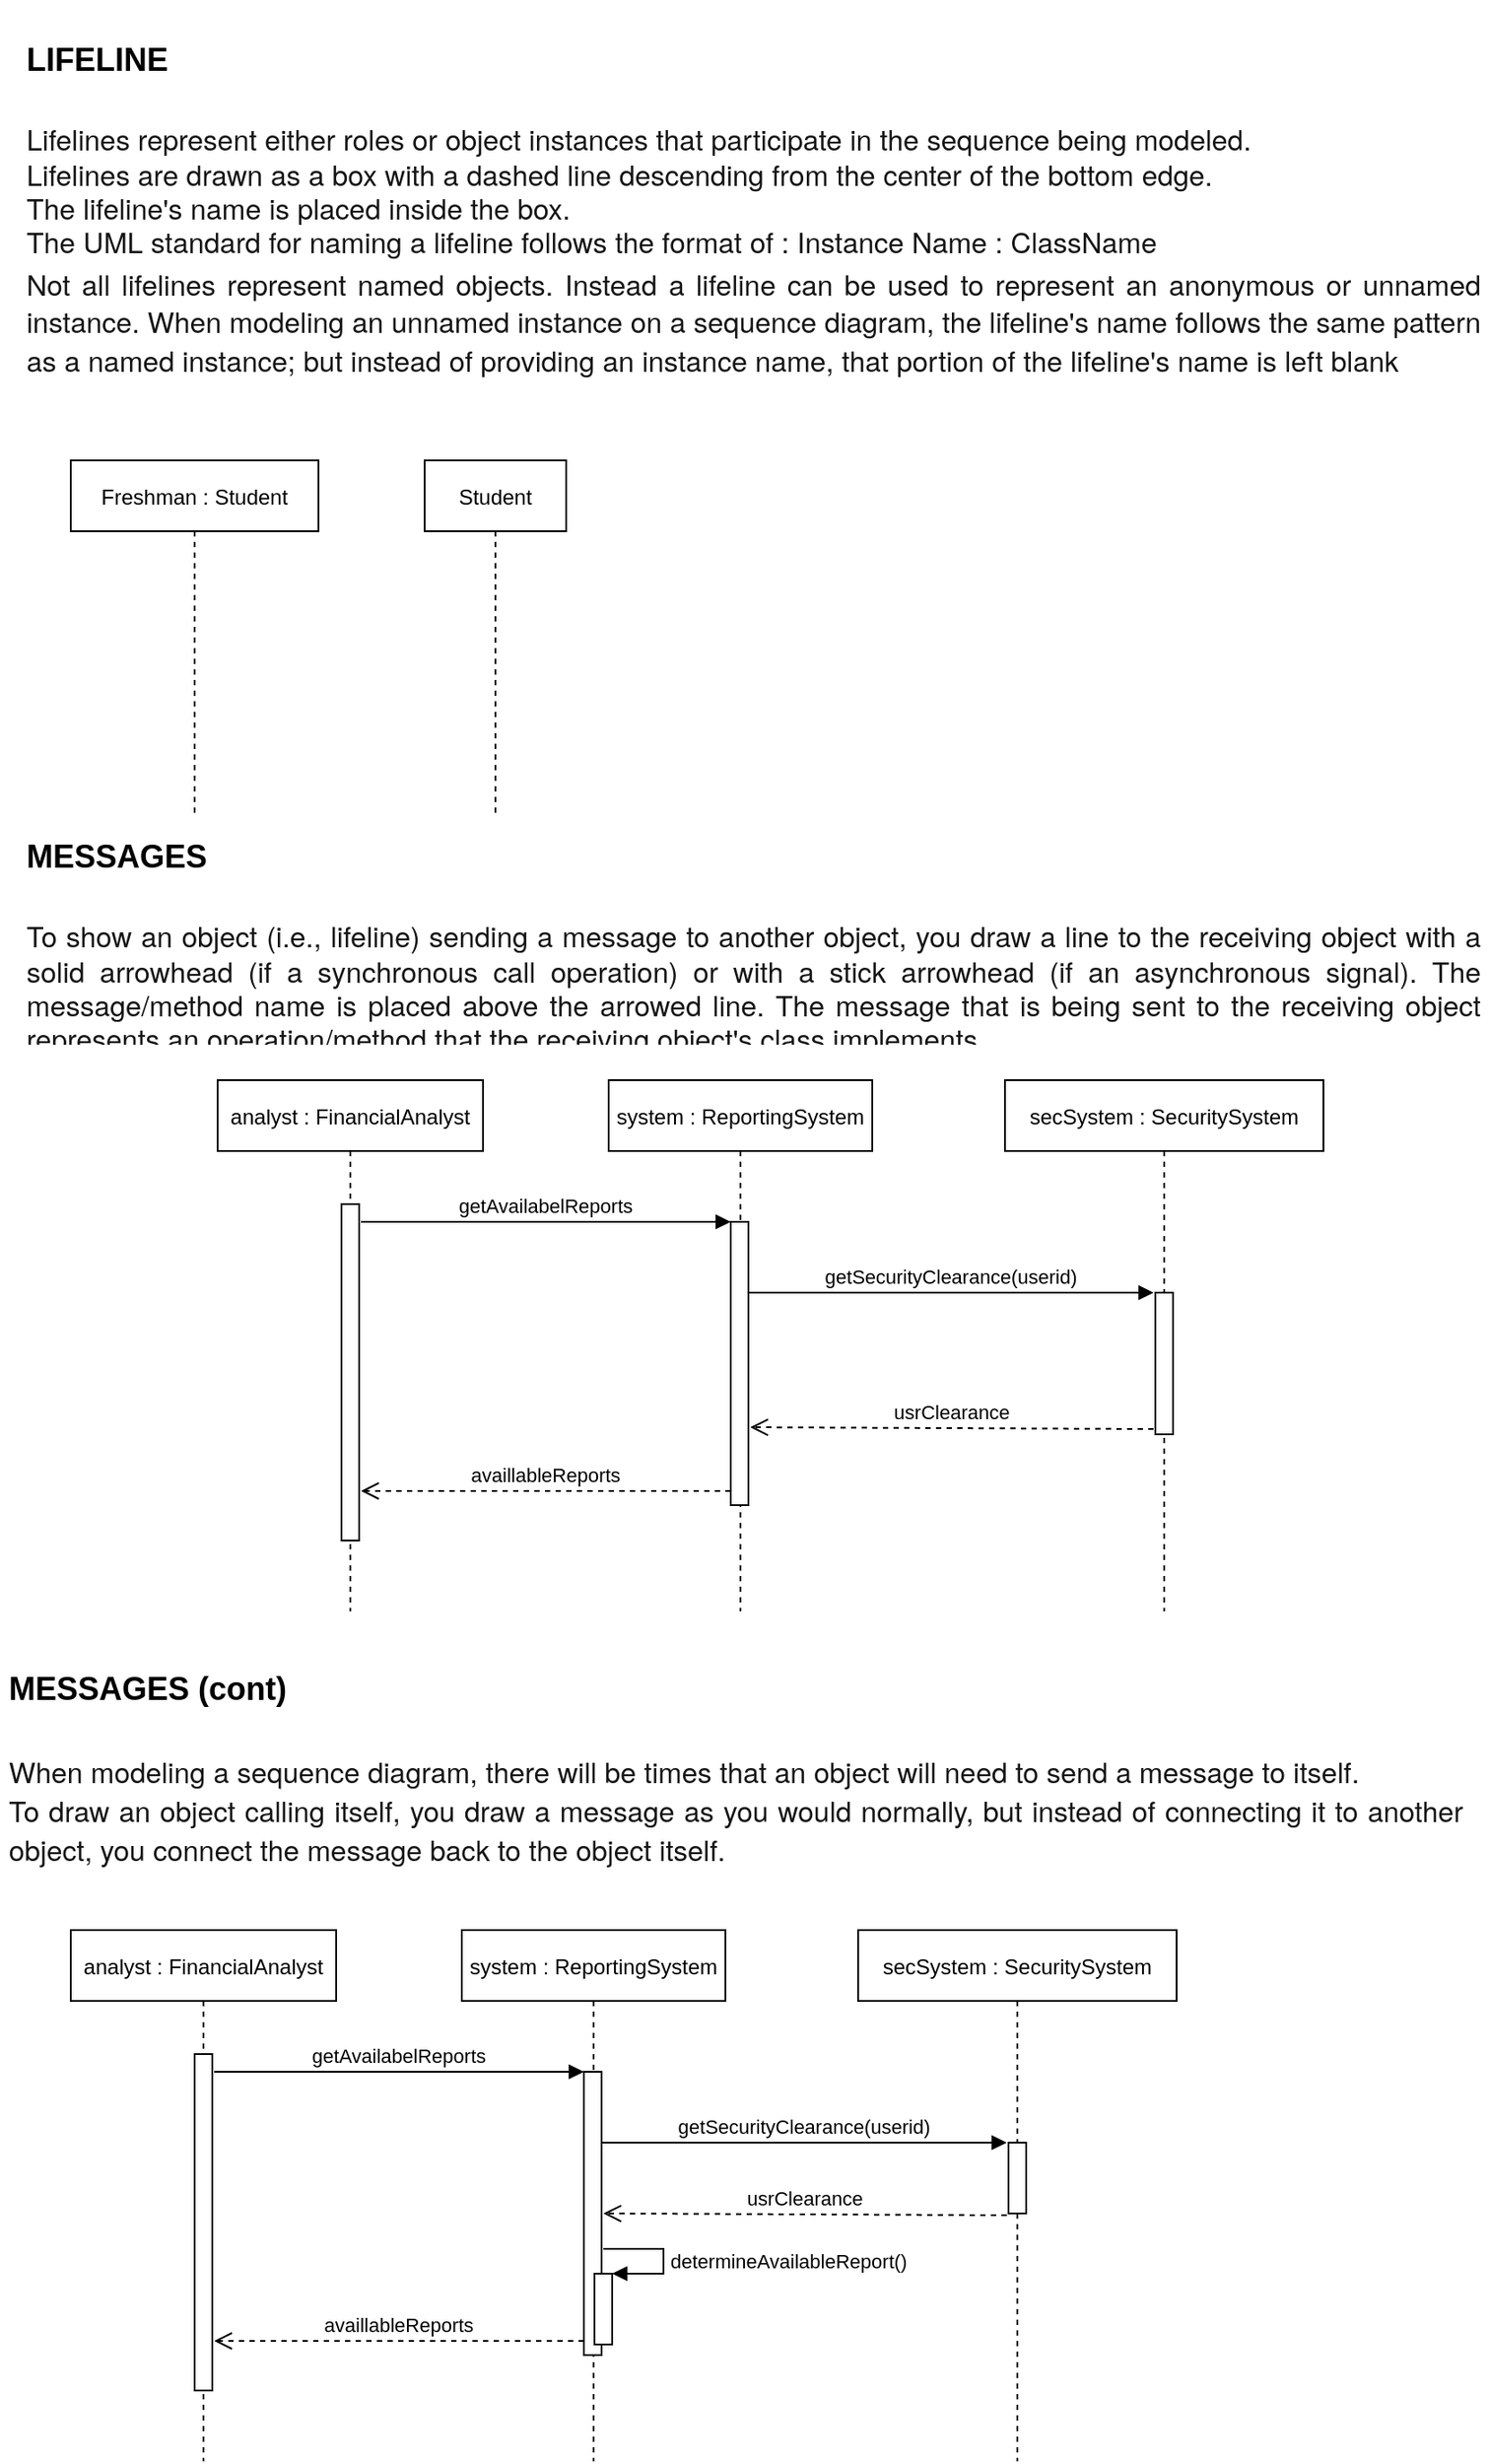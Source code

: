 <mxfile version="18.0.3" type="github">
  <diagram id="kgpKYQtTHZ0yAKxKKP6v" name="Page-1">
    <mxGraphModel dx="1422" dy="1894" grid="1" gridSize="10" guides="1" tooltips="1" connect="1" arrows="1" fold="1" page="1" pageScale="1" pageWidth="850" pageHeight="1100" math="0" shadow="0">
      <root>
        <mxCell id="0" />
        <mxCell id="1" parent="0" />
        <mxCell id="3nuBFxr9cyL0pnOWT2aG-1" value="analyst : FinancialAnalyst" style="shape=umlLifeline;perimeter=lifelinePerimeter;container=1;collapsible=0;recursiveResize=0;rounded=0;shadow=0;strokeWidth=1;" parent="1" vertex="1">
          <mxGeometry x="123" y="-440" width="150" height="300" as="geometry" />
        </mxCell>
        <mxCell id="3nuBFxr9cyL0pnOWT2aG-2" value="" style="points=[];perimeter=orthogonalPerimeter;rounded=0;shadow=0;strokeWidth=1;" parent="3nuBFxr9cyL0pnOWT2aG-1" vertex="1">
          <mxGeometry x="70" y="70" width="10" height="190" as="geometry" />
        </mxCell>
        <mxCell id="3nuBFxr9cyL0pnOWT2aG-5" value="system : ReportingSystem" style="shape=umlLifeline;perimeter=lifelinePerimeter;container=1;collapsible=0;recursiveResize=0;rounded=0;shadow=0;strokeWidth=1;" parent="1" vertex="1">
          <mxGeometry x="344" y="-440" width="149" height="300" as="geometry" />
        </mxCell>
        <mxCell id="3nuBFxr9cyL0pnOWT2aG-6" value="" style="points=[];perimeter=orthogonalPerimeter;rounded=0;shadow=0;strokeWidth=1;" parent="3nuBFxr9cyL0pnOWT2aG-5" vertex="1">
          <mxGeometry x="69" y="80" width="10" height="160" as="geometry" />
        </mxCell>
        <mxCell id="3nuBFxr9cyL0pnOWT2aG-7" value="availlableReports" style="verticalAlign=bottom;endArrow=open;dashed=1;endSize=8;exitX=0;exitY=0.95;shadow=0;strokeWidth=1;" parent="1" source="3nuBFxr9cyL0pnOWT2aG-6" edge="1">
          <mxGeometry relative="1" as="geometry">
            <mxPoint x="204" y="-208.0" as="targetPoint" />
          </mxGeometry>
        </mxCell>
        <mxCell id="3nuBFxr9cyL0pnOWT2aG-8" value="getAvailabelReports" style="verticalAlign=bottom;endArrow=block;entryX=0;entryY=0;shadow=0;strokeWidth=1;" parent="1" target="3nuBFxr9cyL0pnOWT2aG-6" edge="1">
          <mxGeometry relative="1" as="geometry">
            <mxPoint x="204" y="-360" as="sourcePoint" />
          </mxGeometry>
        </mxCell>
        <mxCell id="3nuBFxr9cyL0pnOWT2aG-10" value="usrClearance" style="verticalAlign=bottom;endArrow=open;dashed=1;endSize=8;shadow=0;strokeWidth=1;exitX=-0.1;exitY=0.963;exitDx=0;exitDy=0;exitPerimeter=0;" parent="1" source="m5hxuh_p9RbYXUV5SAYv-16" edge="1">
          <mxGeometry relative="1" as="geometry">
            <mxPoint x="424" y="-244" as="targetPoint" />
            <mxPoint x="633" y="-244" as="sourcePoint" />
          </mxGeometry>
        </mxCell>
        <mxCell id="m5hxuh_p9RbYXUV5SAYv-2" value="&lt;h4 style=&quot;text-align: justify;&quot;&gt;&lt;font style=&quot;font-size: 18px;&quot;&gt;LIFELINE&lt;/font&gt;&lt;/h4&gt;&lt;span style=&quot;color: rgb(22, 22, 22); font-family: &amp;quot;IBM Plex Sans&amp;quot;, &amp;quot;Helvetica Neue&amp;quot;, Arial, sans-serif; font-size: 16px; background-color: rgb(255, 255, 255);&quot;&gt;&lt;div style=&quot;text-align: justify;&quot;&gt;Lifelines represent either roles or object instances that participate in the sequence being modeled.&amp;nbsp;&lt;/div&gt;&lt;/span&gt;&lt;span style=&quot;color: rgb(22, 22, 22); font-family: &amp;quot;IBM Plex Sans&amp;quot;, &amp;quot;Helvetica Neue&amp;quot;, Arial, sans-serif; font-size: 16px; background-color: rgb(255, 255, 255);&quot;&gt;&lt;div style=&quot;text-align: justify;&quot;&gt;Lifelines are drawn as a box with a dashed line descending from the center of the bottom edge.&lt;/div&gt;&lt;/span&gt;&lt;span style=&quot;color: rgb(22, 22, 22); font-family: &amp;quot;IBM Plex Sans&amp;quot;, &amp;quot;Helvetica Neue&amp;quot;, Arial, sans-serif; font-size: 16px; background-color: rgb(255, 255, 255);&quot;&gt;&lt;div style=&quot;text-align: justify;&quot;&gt;The lifeline&#39;s name is placed inside the box.&lt;/div&gt;&lt;/span&gt;&lt;span style=&quot;background-color: rgb(255, 255, 255);&quot;&gt;&lt;div style=&quot;text-align: justify;&quot;&gt;&lt;span style=&quot;font-size: 16px; color: rgb(22, 22, 22); font-family: &amp;quot;IBM Plex Sans&amp;quot;, &amp;quot;Helvetica Neue&amp;quot;, Arial, sans-serif;&quot;&gt;The UML standard for naming a lifeline follows the format of : Instance Name : ClassName&lt;/span&gt;&lt;/div&gt;&lt;font face=&quot;IBM Plex Sans, Helvetica Neue, Arial, sans-serif&quot; color=&quot;#161616&quot;&gt;&lt;div style=&quot;text-align: justify;&quot;&gt;&lt;span style=&quot;font-size: 16px;&quot;&gt;Not all lifelines represent named objects. Instead a lifeline can be used to represent an anonymous or unnamed instance. When modeling an unnamed instance on a sequence diagram, the lifeline&#39;s name follows the same pattern as a named instance; but instead of providing an instance name, that portion of the lifeline&#39;s name is left blank&lt;/span&gt;&lt;/div&gt;&lt;/font&gt;&lt;div style=&quot;text-align: justify;&quot;&gt;&lt;br&gt;&lt;/div&gt;&lt;/span&gt;&lt;span style=&quot;background-color: rgb(244, 244, 244); letter-spacing: 0.32px;&quot;&gt;&lt;div style=&quot;text-align: justify;&quot;&gt;&lt;font face=&quot;IBM Plex Mono, Menlo, DejaVu Sans Mono, Bitstream Vera Sans Mono, Courier, monospace&quot; color=&quot;#161616&quot;&gt;&lt;br&gt;&lt;/font&gt;&lt;/div&gt;&lt;/span&gt;" style="text;html=1;strokeColor=none;fillColor=none;spacing=5;spacingTop=-20;whiteSpace=wrap;overflow=hidden;rounded=0;fontSize=18;" vertex="1" parent="1">
          <mxGeometry x="10" y="-1040" width="830" height="230" as="geometry" />
        </mxCell>
        <mxCell id="m5hxuh_p9RbYXUV5SAYv-3" value="Freshman : Student" style="shape=umlLifeline;perimeter=lifelinePerimeter;container=1;collapsible=0;recursiveResize=0;rounded=0;shadow=0;strokeWidth=1;" vertex="1" parent="1">
          <mxGeometry x="40" y="-790" width="140" height="200" as="geometry" />
        </mxCell>
        <mxCell id="m5hxuh_p9RbYXUV5SAYv-7" value="Student" style="shape=umlLifeline;perimeter=lifelinePerimeter;container=1;collapsible=0;recursiveResize=0;rounded=0;shadow=0;strokeWidth=1;" vertex="1" parent="1">
          <mxGeometry x="240" y="-790" width="80" height="200" as="geometry" />
        </mxCell>
        <mxCell id="m5hxuh_p9RbYXUV5SAYv-8" value="&lt;h4 style=&quot;text-align: justify;&quot;&gt;&lt;font style=&quot;font-size: 18px;&quot;&gt;MESSAGES&lt;/font&gt;&lt;/h4&gt;&lt;span style=&quot;color: rgb(22, 22, 22); font-family: &amp;quot;IBM Plex Sans&amp;quot;, &amp;quot;Helvetica Neue&amp;quot;, Arial, sans-serif; font-size: 16px; background-color: rgb(255, 255, 255);&quot;&gt;&lt;div style=&quot;text-align: justify;&quot;&gt;&lt;span style=&quot;text-align: start;&quot;&gt;To show an object (i.e., lifeline) sending a message to another object, you draw a line to the receiving object with a solid arrowhead (if a synchronous call operation) or with a stick arrowhead (if an asynchronous signal). The message/method name is placed above the arrowed line. The message that is being sent to the receiving object represents an operation/method that the receiving object&#39;s class implements.&amp;nbsp;&lt;/span&gt;&lt;br&gt;&lt;/div&gt;&lt;/span&gt;&lt;span style=&quot;background-color: rgb(255, 255, 255);&quot;&gt;&lt;div style=&quot;text-align: justify;&quot;&gt;&lt;br&gt;&lt;/div&gt;&lt;/span&gt;&lt;span style=&quot;background-color: rgb(244, 244, 244); letter-spacing: 0.32px;&quot;&gt;&lt;div style=&quot;text-align: justify;&quot;&gt;&lt;font face=&quot;IBM Plex Mono, Menlo, DejaVu Sans Mono, Bitstream Vera Sans Mono, Courier, monospace&quot; color=&quot;#161616&quot;&gt;&lt;br&gt;&lt;/font&gt;&lt;/div&gt;&lt;/span&gt;" style="text;html=1;strokeColor=none;fillColor=none;spacing=5;spacingTop=-20;whiteSpace=wrap;overflow=hidden;rounded=0;fontSize=18;" vertex="1" parent="1">
          <mxGeometry x="10" y="-590" width="830" height="130" as="geometry" />
        </mxCell>
        <mxCell id="m5hxuh_p9RbYXUV5SAYv-11" value="secSystem : SecuritySystem" style="shape=umlLifeline;perimeter=lifelinePerimeter;container=1;collapsible=0;recursiveResize=0;rounded=0;shadow=0;strokeWidth=1;" vertex="1" parent="1">
          <mxGeometry x="568" y="-440" width="180" height="300" as="geometry" />
        </mxCell>
        <mxCell id="m5hxuh_p9RbYXUV5SAYv-16" value="" style="points=[];perimeter=orthogonalPerimeter;rounded=0;shadow=0;strokeWidth=1;" vertex="1" parent="m5hxuh_p9RbYXUV5SAYv-11">
          <mxGeometry x="85" y="120" width="10" height="80" as="geometry" />
        </mxCell>
        <mxCell id="m5hxuh_p9RbYXUV5SAYv-14" value="getSecurityClearance(userid)" style="verticalAlign=bottom;endArrow=block;entryX=0;entryY=0;shadow=0;strokeWidth=1;exitX=1;exitY=0.25;exitDx=0;exitDy=0;exitPerimeter=0;" edge="1" parent="1" source="3nuBFxr9cyL0pnOWT2aG-6">
          <mxGeometry relative="1" as="geometry">
            <mxPoint x="433" y="-320" as="sourcePoint" />
            <mxPoint x="652" y="-320" as="targetPoint" />
          </mxGeometry>
        </mxCell>
        <mxCell id="m5hxuh_p9RbYXUV5SAYv-17" value="&lt;h4 style=&quot;text-align: justify;&quot;&gt;&lt;font style=&quot;font-size: 18px;&quot;&gt;MESSAGES (cont)&lt;/font&gt;&lt;/h4&gt;&lt;span style=&quot;background-color: rgb(255, 255, 255);&quot;&gt;&lt;div style=&quot;text-align: start;&quot;&gt;&lt;font face=&quot;IBM Plex Sans, Helvetica Neue, Arial, sans-serif&quot; color=&quot;#161616&quot;&gt;&lt;span style=&quot;font-size: 16px;&quot;&gt;When modeling a sequence diagram, there will be times that an object will need to send a message to itself.&lt;/span&gt;&lt;/font&gt;&lt;br&gt;&lt;/div&gt;&lt;/span&gt;&lt;span style=&quot;background-color: rgb(255, 255, 255);&quot;&gt;&lt;div style=&quot;text-align: justify;&quot;&gt;&lt;span style=&quot;color: rgb(22, 22, 22); font-family: &amp;quot;IBM Plex Sans&amp;quot;, &amp;quot;Helvetica Neue&amp;quot;, Arial, sans-serif; font-size: 16px; text-align: start;&quot;&gt;To draw an object calling itself, you draw a message as you would normally, but instead of connecting it to another object, you connect the message back to the object itself.&lt;/span&gt;&lt;br&gt;&lt;/div&gt;&lt;/span&gt;" style="text;html=1;strokeColor=none;fillColor=none;spacing=5;spacingTop=-20;whiteSpace=wrap;overflow=hidden;rounded=0;fontSize=18;" vertex="1" parent="1">
          <mxGeometry y="-120" width="830" height="140" as="geometry" />
        </mxCell>
        <mxCell id="m5hxuh_p9RbYXUV5SAYv-19" value="analyst : FinancialAnalyst" style="shape=umlLifeline;perimeter=lifelinePerimeter;container=1;collapsible=0;recursiveResize=0;rounded=0;shadow=0;strokeWidth=1;" vertex="1" parent="1">
          <mxGeometry x="40" y="40" width="150" height="300" as="geometry" />
        </mxCell>
        <mxCell id="m5hxuh_p9RbYXUV5SAYv-20" value="" style="points=[];perimeter=orthogonalPerimeter;rounded=0;shadow=0;strokeWidth=1;" vertex="1" parent="m5hxuh_p9RbYXUV5SAYv-19">
          <mxGeometry x="70" y="70" width="10" height="190" as="geometry" />
        </mxCell>
        <mxCell id="m5hxuh_p9RbYXUV5SAYv-21" value="system : ReportingSystem" style="shape=umlLifeline;perimeter=lifelinePerimeter;container=1;collapsible=0;recursiveResize=0;rounded=0;shadow=0;strokeWidth=1;" vertex="1" parent="1">
          <mxGeometry x="261" y="40" width="149" height="300" as="geometry" />
        </mxCell>
        <mxCell id="m5hxuh_p9RbYXUV5SAYv-22" value="" style="points=[];perimeter=orthogonalPerimeter;rounded=0;shadow=0;strokeWidth=1;" vertex="1" parent="m5hxuh_p9RbYXUV5SAYv-21">
          <mxGeometry x="69" y="80" width="10" height="160" as="geometry" />
        </mxCell>
        <mxCell id="m5hxuh_p9RbYXUV5SAYv-29" value="" style="html=1;points=[];perimeter=orthogonalPerimeter;fontSize=18;" vertex="1" parent="m5hxuh_p9RbYXUV5SAYv-21">
          <mxGeometry x="75" y="194" width="10" height="40" as="geometry" />
        </mxCell>
        <mxCell id="m5hxuh_p9RbYXUV5SAYv-30" value="&lt;font style=&quot;font-size: 11px;&quot;&gt;determineAvailableReport()&lt;/font&gt;" style="edgeStyle=orthogonalEdgeStyle;html=1;align=left;spacingLeft=2;endArrow=block;rounded=0;entryX=1;entryY=0;fontSize=18;" edge="1" target="m5hxuh_p9RbYXUV5SAYv-29" parent="m5hxuh_p9RbYXUV5SAYv-21">
          <mxGeometry relative="1" as="geometry">
            <mxPoint x="80" y="180" as="sourcePoint" />
            <Array as="points">
              <mxPoint x="114" y="180" />
              <mxPoint x="114" y="194" />
            </Array>
          </mxGeometry>
        </mxCell>
        <mxCell id="m5hxuh_p9RbYXUV5SAYv-23" value="availlableReports" style="verticalAlign=bottom;endArrow=open;dashed=1;endSize=8;exitX=0;exitY=0.95;shadow=0;strokeWidth=1;" edge="1" parent="1" source="m5hxuh_p9RbYXUV5SAYv-22">
          <mxGeometry relative="1" as="geometry">
            <mxPoint x="121" y="272.0" as="targetPoint" />
          </mxGeometry>
        </mxCell>
        <mxCell id="m5hxuh_p9RbYXUV5SAYv-24" value="getAvailabelReports" style="verticalAlign=bottom;endArrow=block;entryX=0;entryY=0;shadow=0;strokeWidth=1;" edge="1" parent="1" target="m5hxuh_p9RbYXUV5SAYv-22">
          <mxGeometry relative="1" as="geometry">
            <mxPoint x="121" y="120" as="sourcePoint" />
          </mxGeometry>
        </mxCell>
        <mxCell id="m5hxuh_p9RbYXUV5SAYv-25" value="usrClearance" style="verticalAlign=bottom;endArrow=open;dashed=1;endSize=8;shadow=0;strokeWidth=1;exitX=-0.1;exitY=0.963;exitDx=0;exitDy=0;exitPerimeter=0;" edge="1" parent="1">
          <mxGeometry relative="1" as="geometry">
            <mxPoint x="341" y="200" as="targetPoint" />
            <mxPoint x="569" y="201.04" as="sourcePoint" />
          </mxGeometry>
        </mxCell>
        <mxCell id="m5hxuh_p9RbYXUV5SAYv-26" value="secSystem : SecuritySystem" style="shape=umlLifeline;perimeter=lifelinePerimeter;container=1;collapsible=0;recursiveResize=0;rounded=0;shadow=0;strokeWidth=1;" vertex="1" parent="1">
          <mxGeometry x="485" y="40" width="180" height="300" as="geometry" />
        </mxCell>
        <mxCell id="m5hxuh_p9RbYXUV5SAYv-27" value="" style="points=[];perimeter=orthogonalPerimeter;rounded=0;shadow=0;strokeWidth=1;" vertex="1" parent="m5hxuh_p9RbYXUV5SAYv-26">
          <mxGeometry x="85" y="120" width="10" height="40" as="geometry" />
        </mxCell>
        <mxCell id="m5hxuh_p9RbYXUV5SAYv-28" value="getSecurityClearance(userid)" style="verticalAlign=bottom;endArrow=block;entryX=0;entryY=0;shadow=0;strokeWidth=1;exitX=1;exitY=0.25;exitDx=0;exitDy=0;exitPerimeter=0;" edge="1" parent="1" source="m5hxuh_p9RbYXUV5SAYv-22">
          <mxGeometry relative="1" as="geometry">
            <mxPoint x="350" y="160" as="sourcePoint" />
            <mxPoint x="569" y="160" as="targetPoint" />
          </mxGeometry>
        </mxCell>
      </root>
    </mxGraphModel>
  </diagram>
</mxfile>

